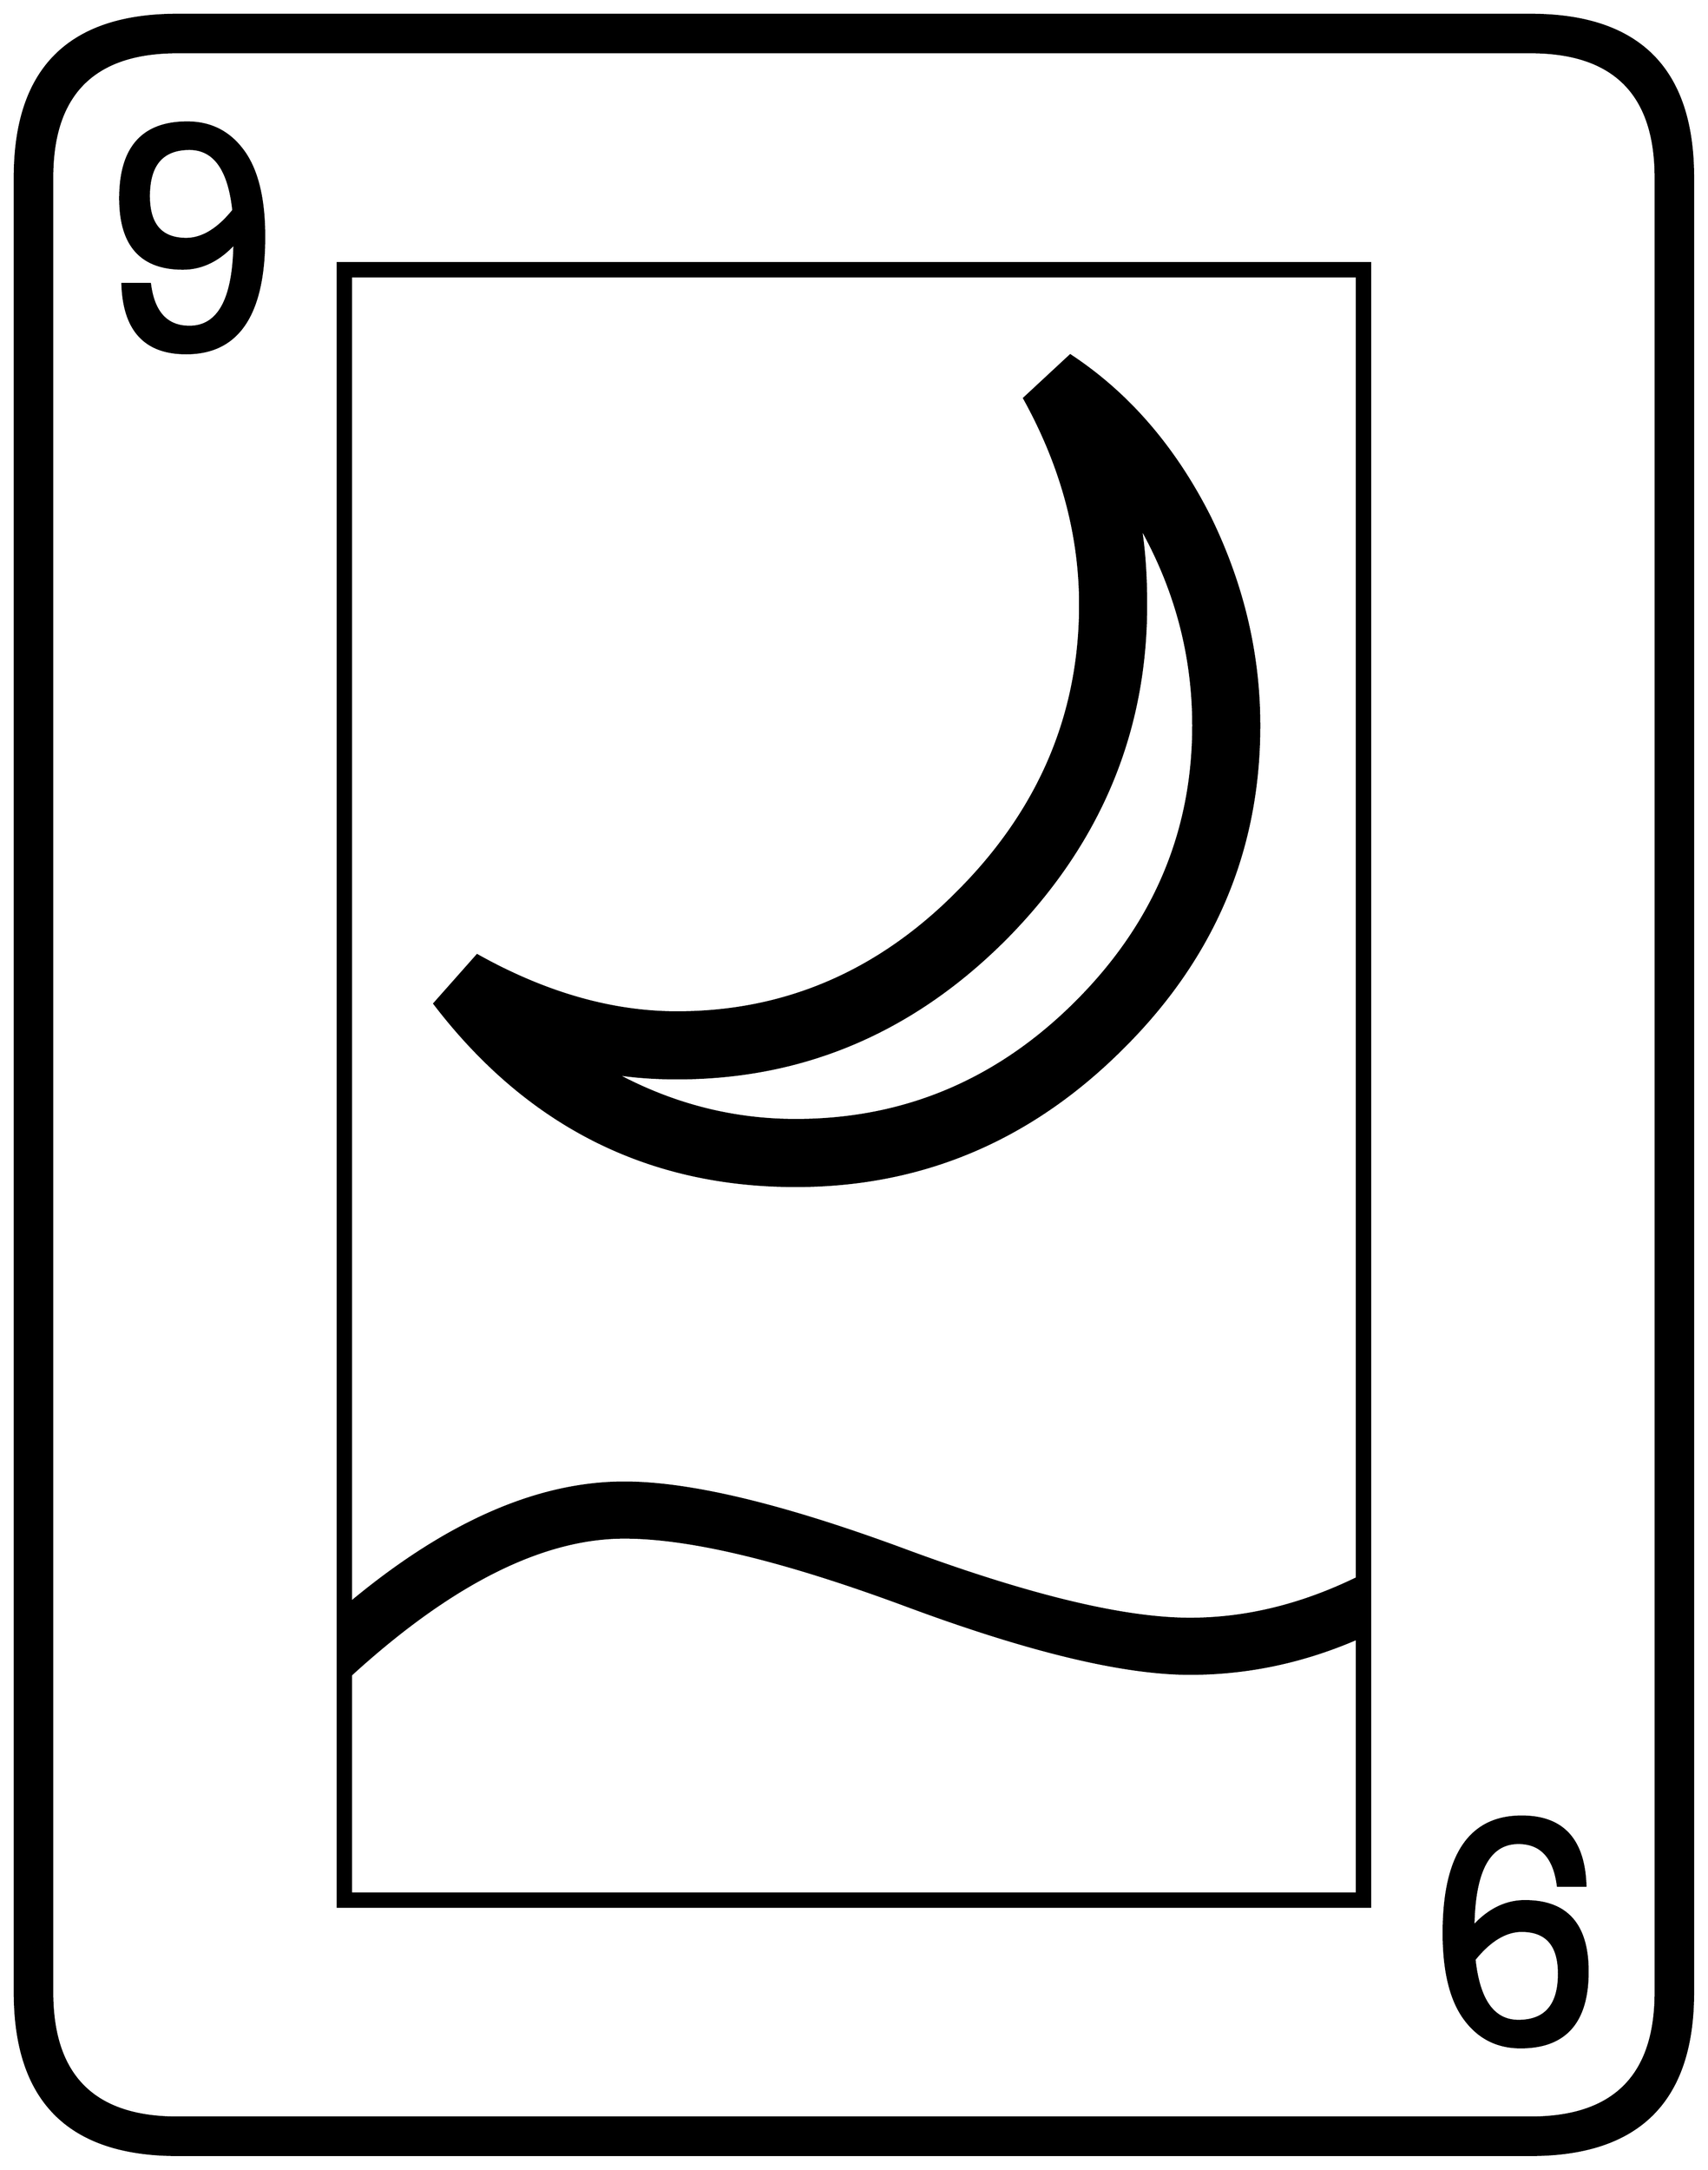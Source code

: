 


\begin{tikzpicture}[y=0.80pt, x=0.80pt, yscale=-1.0, xscale=1.0, inner sep=0pt, outer sep=0pt]
\begin{scope}[shift={(100.0,1706.0)},nonzero rule]
  \path[draw=.,fill=.,line width=1.600pt] (1578.0,244.0) .. controls
    (1578.0,342.667) and (1528.667,392.0) .. (1430.0,392.0) --
    (198.0,392.0) .. controls (99.333,392.0) and (50.0,342.667) ..
    (50.0,244.0) -- (50.0,-1408.0) .. controls (50.0,-1506.667)
    and (99.333,-1556.0) .. (198.0,-1556.0) -- (1430.0,-1556.0) ..
    controls (1528.667,-1556.0) and (1578.0,-1506.667) ..
    (1578.0,-1408.0) -- (1578.0,244.0) -- cycle(1544.0,244.0) --
    (1544.0,-1408.0) .. controls (1544.0,-1484.0) and
    (1506.0,-1522.0) .. (1430.0,-1522.0) -- (198.0,-1522.0) ..
    controls (122.0,-1522.0) and (84.0,-1484.0) ..
    (84.0,-1408.0) -- (84.0,244.0) .. controls (84.0,320.0) and
    (122.0,358.0) .. (198.0,358.0) -- (1430.0,358.0) .. controls
    (1506.0,358.0) and (1544.0,320.0) .. (1544.0,244.0) --
    cycle(277.0,-1354.0) .. controls (277.0,-1283.333) and
    (253.333,-1248.0) .. (206.0,-1248.0) .. controls
    (168.667,-1248.0) and (149.333,-1269.0) .. (148.0,-1311.0) --
    (173.0,-1311.0) .. controls (176.333,-1285.0) and
    (188.333,-1272.0) .. (209.0,-1272.0) .. controls
    (235.667,-1272.0) and (249.333,-1297.333) .. (250.0,-1348.0) ..
    controls (236.0,-1332.667) and (220.333,-1325.0) ..
    (203.0,-1325.0) .. controls (165.0,-1325.0) and
    (146.0,-1346.333) .. (146.0,-1389.0) .. controls
    (146.0,-1435.0) and (166.333,-1458.0) .. (207.0,-1458.0) ..
    controls (228.333,-1458.0) and (245.333,-1449.333) ..
    (258.0,-1432.0) .. controls (270.667,-1414.667) and
    (277.0,-1388.667) .. (277.0,-1354.0) -- cycle(1284.0,166.0) --
    (344.0,166.0) -- (344.0,-1330.0) -- (1284.0,-1330.0) --
    (1284.0,166.0) -- cycle(1482.0,225.0) .. controls
    (1482.0,271.0) and (1461.667,294.0) .. (1421.0,294.0) ..
    controls (1399.667,294.0) and (1382.667,285.333) .. (1370.0,268.0)
    .. controls (1357.333,250.667) and (1351.0,224.667) ..
    (1351.0,190.0) .. controls (1351.0,119.333) and (1374.667,84.0)
    .. (1422.0,84.0) .. controls (1459.333,84.0) and
    (1478.667,105.0) .. (1480.0,147.0) -- (1455.0,147.0) ..
    controls (1451.667,121.0) and (1439.667,108.0) .. (1419.0,108.0)
    .. controls (1392.333,108.0) and (1378.667,133.333) ..
    (1378.0,184.0) .. controls (1392.0,168.667) and (1407.667,161.0)
    .. (1425.0,161.0) .. controls (1463.0,161.0) and
    (1482.0,182.333) .. (1482.0,225.0) -- cycle(249.0,-1378.0) ..
    controls (245.0,-1415.333) and (231.667,-1434.0) ..
    (209.0,-1434.0) .. controls (184.333,-1434.0) and
    (172.0,-1419.667) .. (172.0,-1391.0) .. controls
    (172.0,-1365.0) and (183.333,-1352.0) .. (206.0,-1352.0) ..
    controls (220.667,-1352.0) and (235.0,-1360.667) ..
    (249.0,-1378.0) -- cycle(1272.0,-133.0) -- (1272.0,-1318.0)
    -- (356.0,-1318.0) -- (356.0,-111.0) .. controls
    (443.333,-183.667) and (526.333,-220.0) .. (605.0,-220.0) ..
    controls (665.0,-220.0) and (750.667,-199.333) .. (862.0,-158.0)
    .. controls (974.0,-116.667) and (1060.0,-96.0) ..
    (1120.0,-96.0) .. controls (1170.667,-96.0) and
    (1221.333,-108.333) .. (1272.0,-133.0) -- cycle(1456.0,227.0) ..
    controls (1456.0,201.0) and (1444.667,188.0) .. (1422.0,188.0)
    .. controls (1407.333,188.0) and (1393.0,196.667) ..
    (1379.0,214.0) .. controls (1383.0,251.333) and (1396.333,270.0)
    .. (1419.0,270.0) .. controls (1443.667,270.0) and
    (1456.0,255.667) .. (1456.0,227.0) -- cycle(1272.0,154.0) --
    (1272.0,-78.0) .. controls (1222.667,-56.667) and (1172.0,-46.0)
    .. (1120.0,-46.0) .. controls (1059.333,-46.0) and
    (973.333,-66.667) .. (862.0,-108.0) .. controls (750.667,-149.333)
    and (665.0,-170.0) .. (605.0,-170.0) .. controls
    (530.333,-170.0) and (447.333,-128.333) .. (356.0,-45.0) --
    (356.0,154.0) -- (1272.0,154.0) -- cycle(1183.0,-909.0) ..
    controls (1183.0,-795.0) and (1141.0,-696.667) ..
    (1057.0,-614.0) .. controls (973.667,-531.333) and
    (875.0,-490.0) .. (761.0,-490.0) .. controls (626.333,-490.0)
    and (516.667,-545.333) .. (432.0,-656.0) -- (471.0,-700.0) ..
    controls (533.0,-665.333) and (593.667,-648.0) .. (653.0,-648.0)
    .. controls (751.667,-648.0) and (837.333,-685.0) ..
    (910.0,-759.0) .. controls (983.333,-833.0) and
    (1020.0,-919.667) .. (1020.0,-1019.0) .. controls
    (1020.0,-1083.0) and (1003.0,-1145.667) .. (969.0,-1207.0) --
    (1011.0,-1246.0) .. controls (1063.667,-1211.333) and
    (1106.0,-1162.333) .. (1138.0,-1099.0) .. controls
    (1168.0,-1037.667) and (1183.0,-974.333) .. (1183.0,-909.0) --
    cycle(1123.0,-909.0) .. controls (1123.0,-973.0) and
    (1107.0,-1033.333) .. (1075.0,-1090.0) .. controls
    (1078.333,-1069.333) and (1080.0,-1045.667) .. (1080.0,-1019.0) ..
    controls (1080.0,-903.0) and (1037.667,-802.0) ..
    (953.0,-716.0) .. controls (868.333,-630.667) and (768.333,-588.0)
    .. (653.0,-588.0) .. controls (633.0,-588.0) and
    (614.333,-589.333) .. (597.0,-592.0) .. controls (649.0,-564.0)
    and (703.667,-550.0) .. (761.0,-550.0) .. controls
    (859.0,-550.0) and (943.667,-585.333) .. (1015.0,-656.0) ..
    controls (1087.0,-727.333) and (1123.0,-811.667) ..
    (1123.0,-909.0) -- cycle;
\end{scope}

\end{tikzpicture}

